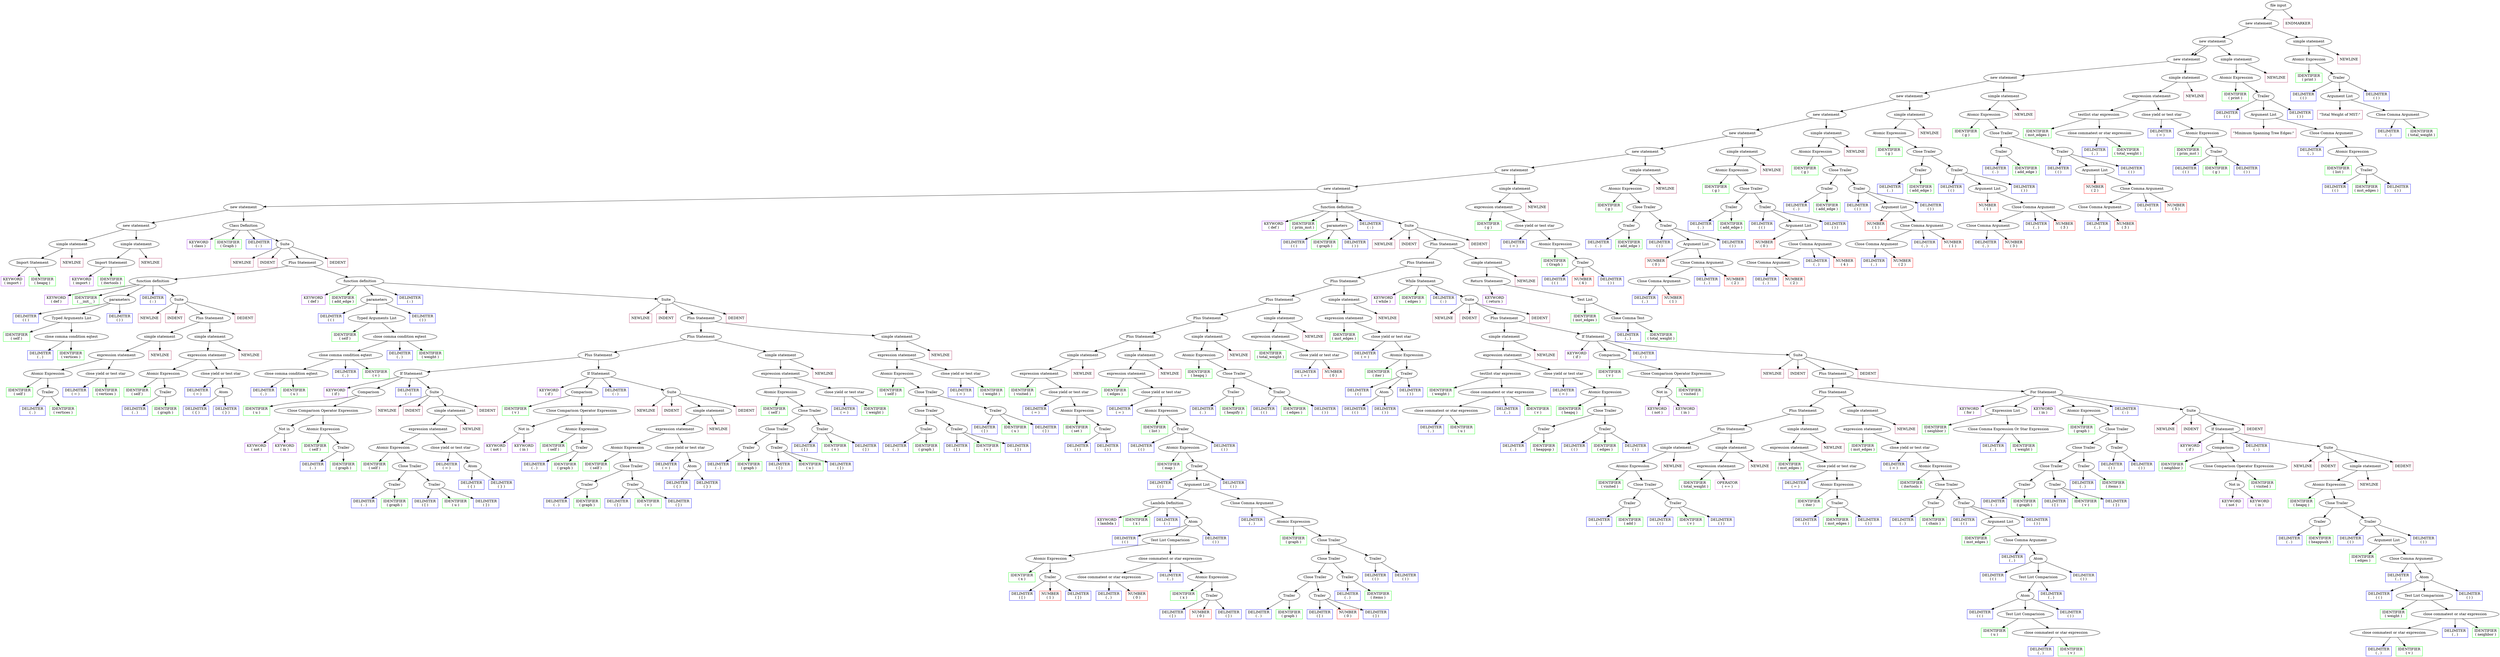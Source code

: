 digraph AST{
	1[label="file input"]
	2[label="new statement"]
	3[label="new statement"]
	4[label="new statement"]
	5[label="new statement"]
	6[label="new statement"]
	7[label="new statement"]
	8[label="new statement"]
	9[label="new statement"]
	10[label="new statement"]
	11[label="new statement"]
	12[label="new statement"]
	13[label="new statement"]
	14[label="simple statement"]
	15[label="Import Statement"]
	16[color="purple" shape="rectangle"]
	16[label="KEYWORD\n( import )"]
	17[color="green" shape="rectangle"]
	17[label="IDENTIFIER\n( heapq )"]
	18[color="maroon" shape="rectangle"]
	18[label="NEWLINE"]
	19[label="simple statement"]
	20[label="Import Statement"]
	21[color="purple" shape="rectangle"]
	21[label="KEYWORD\n( import )"]
	22[color="green" shape="rectangle"]
	22[label="IDENTIFIER\n( itertools )"]
	23[color="maroon" shape="rectangle"]
	23[label="NEWLINE"]
	24[label="Class Definition"]
	25[color="purple" shape="rectangle"]
	25[label="KEYWORD\n( class )"]
	26[color="green" shape="rectangle"]
	26[label="IDENTIFIER\n( Graph )"]
	27[color="blue" shape="rectangle"]
	27[label="DELIMITER\n( : )"]
	28[label="Suite"]
	29[color="maroon" shape="rectangle"]
	29[label="NEWLINE"]
	30[color="maroon" shape="rectangle"]
	30[label="INDENT"]
	31[label="Plus Statement"]
	32[label="function definition"]
	33[color="purple" shape="rectangle"]
	33[label="KEYWORD\n( def )"]
	34[color="green" shape="rectangle"]
	34[label="IDENTIFIER\n( __init__ )"]
	35[label="parameters"]
	36[color="blue" shape="rectangle"]
	36[label="DELIMITER\n( ( )"]
	37[label="Typed Arguments List"]
	38[color="green" shape="rectangle"]
	38[label="IDENTIFIER\n( self )"]
	39[label="close comma condition eqtest"]
	40[color="blue" shape="rectangle"]
	40[label="DELIMITER\n( , )"]
	41[color="green" shape="rectangle"]
	41[label="IDENTIFIER\n( vertices )"]
	42[color="blue" shape="rectangle"]
	42[label="DELIMITER\n( ) )"]
	43[color="blue" shape="rectangle"]
	43[label="DELIMITER\n( : )"]
	44[label="Suite"]
	45[color="maroon" shape="rectangle"]
	45[label="NEWLINE"]
	46[color="maroon" shape="rectangle"]
	46[label="INDENT"]
	47[label="Plus Statement"]
	48[label="simple statement"]
	49[label="expression statement"]
	50[label="Atomic Expression"]
	51[color="green" shape="rectangle"]
	51[label="IDENTIFIER\n( self )"]
	52[label="Trailer"]
	53[color="blue" shape="rectangle"]
	53[label="DELIMITER\n( . )"]
	54[color="green" shape="rectangle"]
	54[label="IDENTIFIER\n( vertices )"]
	55[label="close yield or test star"]
	56[color="blue" shape="rectangle"]
	56[label="DELIMITER\n( = )"]
	57[color="green" shape="rectangle"]
	57[label="IDENTIFIER\n( vertices )"]
	58[color="maroon" shape="rectangle"]
	58[label="NEWLINE"]
	59[label="simple statement"]
	60[label="expression statement"]
	61[label="Atomic Expression"]
	62[color="green" shape="rectangle"]
	62[label="IDENTIFIER\n( self )"]
	63[label="Trailer"]
	64[color="blue" shape="rectangle"]
	64[label="DELIMITER\n( . )"]
	65[color="green" shape="rectangle"]
	65[label="IDENTIFIER\n( graph )"]
	66[label="close yield or test star"]
	67[color="blue" shape="rectangle"]
	67[label="DELIMITER\n( = )"]
	68[label="Atom"]
	69[color="blue" shape="rectangle"]
	69[label="DELIMITER\n( { )"]
	70[color="blue" shape="rectangle"]
	70[label="DELIMITER\n( } )"]
	71[color="maroon" shape="rectangle"]
	71[label="NEWLINE"]
	72[color="maroon" shape="rectangle"]
	72[label="DEDENT"]
	73[label="function definition"]
	74[color="purple" shape="rectangle"]
	74[label="KEYWORD\n( def )"]
	75[color="green" shape="rectangle"]
	75[label="IDENTIFIER\n( add_edge )"]
	76[label="parameters"]
	77[color="blue" shape="rectangle"]
	77[label="DELIMITER\n( ( )"]
	78[label="Typed Arguments List"]
	79[color="green" shape="rectangle"]
	79[label="IDENTIFIER\n( self )"]
	80[label="close comma condition eqtest"]
	81[label="close comma condition eqtest"]
	82[label="close comma condition eqtest"]
	83[color="blue" shape="rectangle"]
	83[label="DELIMITER\n( , )"]
	84[color="green" shape="rectangle"]
	84[label="IDENTIFIER\n( u )"]
	85[color="blue" shape="rectangle"]
	85[label="DELIMITER\n( , )"]
	86[color="green" shape="rectangle"]
	86[label="IDENTIFIER\n( v )"]
	87[color="blue" shape="rectangle"]
	87[label="DELIMITER\n( , )"]
	88[color="green" shape="rectangle"]
	88[label="IDENTIFIER\n( weight )"]
	89[color="blue" shape="rectangle"]
	89[label="DELIMITER\n( ) )"]
	90[color="blue" shape="rectangle"]
	90[label="DELIMITER\n( : )"]
	91[label="Suite"]
	92[color="maroon" shape="rectangle"]
	92[label="NEWLINE"]
	93[color="maroon" shape="rectangle"]
	93[label="INDENT"]
	94[label="Plus Statement"]
	95[label="Plus Statement"]
	96[label="Plus Statement"]
	97[label="If Statement"]
	98[color="purple" shape="rectangle"]
	98[label="KEYWORD\n( if )"]
	99[label="Comparison"]
	100[color="green" shape="rectangle"]
	100[label="IDENTIFIER\n( u )"]
	101[label="Close Comparison Operator Expression"]
	102[label="Not in"]
	103[color="purple" shape="rectangle"]
	103[label="KEYWORD\n( not )"]
	104[color="purple" shape="rectangle"]
	104[label="KEYWORD\n( in )"]
	105[label="Atomic Expression"]
	106[color="green" shape="rectangle"]
	106[label="IDENTIFIER\n( self )"]
	107[label="Trailer"]
	108[color="blue" shape="rectangle"]
	108[label="DELIMITER\n( . )"]
	109[color="green" shape="rectangle"]
	109[label="IDENTIFIER\n( graph )"]
	110[color="blue" shape="rectangle"]
	110[label="DELIMITER\n( : )"]
	111[label="Suite"]
	112[color="maroon" shape="rectangle"]
	112[label="NEWLINE"]
	113[color="maroon" shape="rectangle"]
	113[label="INDENT"]
	114[label="simple statement"]
	115[label="expression statement"]
	116[label="Atomic Expression"]
	117[color="green" shape="rectangle"]
	117[label="IDENTIFIER\n( self )"]
	118[label="Close Trailer"]
	119[label="Trailer"]
	120[color="blue" shape="rectangle"]
	120[label="DELIMITER\n( . )"]
	121[color="green" shape="rectangle"]
	121[label="IDENTIFIER\n( graph )"]
	122[label="Trailer"]
	123[color="blue" shape="rectangle"]
	123[label="DELIMITER\n( [ )"]
	124[color="green" shape="rectangle"]
	124[label="IDENTIFIER\n( u )"]
	125[color="blue" shape="rectangle"]
	125[label="DELIMITER\n( ] )"]
	126[label="close yield or test star"]
	127[color="blue" shape="rectangle"]
	127[label="DELIMITER\n( = )"]
	128[label="Atom"]
	129[color="blue" shape="rectangle"]
	129[label="DELIMITER\n( { )"]
	130[color="blue" shape="rectangle"]
	130[label="DELIMITER\n( } )"]
	131[color="maroon" shape="rectangle"]
	131[label="NEWLINE"]
	132[color="maroon" shape="rectangle"]
	132[label="DEDENT"]
	133[label="If Statement"]
	134[color="purple" shape="rectangle"]
	134[label="KEYWORD\n( if )"]
	135[label="Comparison"]
	136[color="green" shape="rectangle"]
	136[label="IDENTIFIER\n( v )"]
	137[label="Close Comparison Operator Expression"]
	138[label="Not in"]
	139[color="purple" shape="rectangle"]
	139[label="KEYWORD\n( not )"]
	140[color="purple" shape="rectangle"]
	140[label="KEYWORD\n( in )"]
	141[label="Atomic Expression"]
	142[color="green" shape="rectangle"]
	142[label="IDENTIFIER\n( self )"]
	143[label="Trailer"]
	144[color="blue" shape="rectangle"]
	144[label="DELIMITER\n( . )"]
	145[color="green" shape="rectangle"]
	145[label="IDENTIFIER\n( graph )"]
	146[color="blue" shape="rectangle"]
	146[label="DELIMITER\n( : )"]
	147[label="Suite"]
	148[color="maroon" shape="rectangle"]
	148[label="NEWLINE"]
	149[color="maroon" shape="rectangle"]
	149[label="INDENT"]
	150[label="simple statement"]
	151[label="expression statement"]
	152[label="Atomic Expression"]
	153[color="green" shape="rectangle"]
	153[label="IDENTIFIER\n( self )"]
	154[label="Close Trailer"]
	155[label="Trailer"]
	156[color="blue" shape="rectangle"]
	156[label="DELIMITER\n( . )"]
	157[color="green" shape="rectangle"]
	157[label="IDENTIFIER\n( graph )"]
	158[label="Trailer"]
	159[color="blue" shape="rectangle"]
	159[label="DELIMITER\n( [ )"]
	160[color="green" shape="rectangle"]
	160[label="IDENTIFIER\n( v )"]
	161[color="blue" shape="rectangle"]
	161[label="DELIMITER\n( ] )"]
	162[label="close yield or test star"]
	163[color="blue" shape="rectangle"]
	163[label="DELIMITER\n( = )"]
	164[label="Atom"]
	165[color="blue" shape="rectangle"]
	165[label="DELIMITER\n( { )"]
	166[color="blue" shape="rectangle"]
	166[label="DELIMITER\n( } )"]
	167[color="maroon" shape="rectangle"]
	167[label="NEWLINE"]
	168[color="maroon" shape="rectangle"]
	168[label="DEDENT"]
	169[label="simple statement"]
	170[label="expression statement"]
	171[label="Atomic Expression"]
	172[color="green" shape="rectangle"]
	172[label="IDENTIFIER\n( self )"]
	173[label="Close Trailer"]
	174[label="Close Trailer"]
	175[label="Trailer"]
	176[color="blue" shape="rectangle"]
	176[label="DELIMITER\n( . )"]
	177[color="green" shape="rectangle"]
	177[label="IDENTIFIER\n( graph )"]
	178[label="Trailer"]
	179[color="blue" shape="rectangle"]
	179[label="DELIMITER\n( [ )"]
	180[color="green" shape="rectangle"]
	180[label="IDENTIFIER\n( u )"]
	181[color="blue" shape="rectangle"]
	181[label="DELIMITER\n( ] )"]
	182[label="Trailer"]
	183[color="blue" shape="rectangle"]
	183[label="DELIMITER\n( [ )"]
	184[color="green" shape="rectangle"]
	184[label="IDENTIFIER\n( v )"]
	185[color="blue" shape="rectangle"]
	185[label="DELIMITER\n( ] )"]
	186[label="close yield or test star"]
	187[color="blue" shape="rectangle"]
	187[label="DELIMITER\n( = )"]
	188[color="green" shape="rectangle"]
	188[label="IDENTIFIER\n( weight )"]
	189[color="maroon" shape="rectangle"]
	189[label="NEWLINE"]
	190[label="simple statement"]
	191[label="expression statement"]
	192[label="Atomic Expression"]
	193[color="green" shape="rectangle"]
	193[label="IDENTIFIER\n( self )"]
	194[label="Close Trailer"]
	195[label="Close Trailer"]
	196[label="Trailer"]
	197[color="blue" shape="rectangle"]
	197[label="DELIMITER\n( . )"]
	198[color="green" shape="rectangle"]
	198[label="IDENTIFIER\n( graph )"]
	199[label="Trailer"]
	200[color="blue" shape="rectangle"]
	200[label="DELIMITER\n( [ )"]
	201[color="green" shape="rectangle"]
	201[label="IDENTIFIER\n( v )"]
	202[color="blue" shape="rectangle"]
	202[label="DELIMITER\n( ] )"]
	203[label="Trailer"]
	204[color="blue" shape="rectangle"]
	204[label="DELIMITER\n( [ )"]
	205[color="green" shape="rectangle"]
	205[label="IDENTIFIER\n( u )"]
	206[color="blue" shape="rectangle"]
	206[label="DELIMITER\n( ] )"]
	207[label="close yield or test star"]
	208[color="blue" shape="rectangle"]
	208[label="DELIMITER\n( = )"]
	209[color="green" shape="rectangle"]
	209[label="IDENTIFIER\n( weight )"]
	210[color="maroon" shape="rectangle"]
	210[label="NEWLINE"]
	211[color="maroon" shape="rectangle"]
	211[label="DEDENT"]
	212[color="maroon" shape="rectangle"]
	212[label="DEDENT"]
	213[label="function definition"]
	214[color="purple" shape="rectangle"]
	214[label="KEYWORD\n( def )"]
	215[color="green" shape="rectangle"]
	215[label="IDENTIFIER\n( prim_mst )"]
	216[label="parameters"]
	217[color="blue" shape="rectangle"]
	217[label="DELIMITER\n( ( )"]
	218[color="green" shape="rectangle"]
	218[label="IDENTIFIER\n( graph )"]
	219[color="blue" shape="rectangle"]
	219[label="DELIMITER\n( ) )"]
	220[color="blue" shape="rectangle"]
	220[label="DELIMITER\n( : )"]
	221[label="Suite"]
	222[color="maroon" shape="rectangle"]
	222[label="NEWLINE"]
	223[color="maroon" shape="rectangle"]
	223[label="INDENT"]
	224[label="Plus Statement"]
	225[label="Plus Statement"]
	226[label="Plus Statement"]
	227[label="Plus Statement"]
	228[label="Plus Statement"]
	229[label="Plus Statement"]
	230[label="simple statement"]
	231[label="expression statement"]
	232[color="green" shape="rectangle"]
	232[label="IDENTIFIER\n( visited )"]
	233[label="close yield or test star"]
	234[color="blue" shape="rectangle"]
	234[label="DELIMITER\n( = )"]
	235[label="Atomic Expression"]
	236[color="green" shape="rectangle"]
	236[label="IDENTIFIER\n( set )"]
	237[label="Trailer"]
	238[color="blue" shape="rectangle"]
	238[label="DELIMITER\n( ( )"]
	239[color="blue" shape="rectangle"]
	239[label="DELIMITER\n( ) )"]
	240[color="maroon" shape="rectangle"]
	240[label="NEWLINE"]
	241[label="simple statement"]
	242[label="expression statement"]
	243[color="green" shape="rectangle"]
	243[label="IDENTIFIER\n( edges )"]
	244[label="close yield or test star"]
	245[color="blue" shape="rectangle"]
	245[label="DELIMITER\n( = )"]
	246[label="Atomic Expression"]
	247[color="green" shape="rectangle"]
	247[label="IDENTIFIER\n( list )"]
	248[label="Trailer"]
	249[color="blue" shape="rectangle"]
	249[label="DELIMITER\n( ( )"]
	250[label="Atomic Expression"]
	251[color="green" shape="rectangle"]
	251[label="IDENTIFIER\n( map )"]
	252[label="Trailer"]
	253[color="blue" shape="rectangle"]
	253[label="DELIMITER\n( ( )"]
	254[label="Argument List"]
	255[label="Lambda Definition"]
	256[color="purple" shape="rectangle"]
	256[label="KEYWORD\n( lambda )"]
	257[color="green" shape="rectangle"]
	257[label="IDENTIFIER\n( x )"]
	258[color="blue" shape="rectangle"]
	258[label="DELIMITER\n( : )"]
	259[label="Atom"]
	260[color="blue" shape="rectangle"]
	260[label="DELIMITER\n( ( )"]
	261[label="Test List Comparision"]
	262[label="Atomic Expression"]
	263[color="green" shape="rectangle"]
	263[label="IDENTIFIER\n( x )"]
	264[label="Trailer"]
	265[color="blue" shape="rectangle"]
	265[label="DELIMITER\n( [ )"]
	266[color="red" shape="rectangle"]
	266[label="NUMBER\n( 1 )"]
	267[color="blue" shape="rectangle"]
	267[label="DELIMITER\n( ] )"]
	268[label="close commatest or star expression"]
	269[label="close commatest or star expression"]
	270[color="blue" shape="rectangle"]
	270[label="DELIMITER\n( , )"]
	271[color="red" shape="rectangle"]
	271[label="NUMBER\n( 0 )"]
	272[color="blue" shape="rectangle"]
	272[label="DELIMITER\n( , )"]
	273[label="Atomic Expression"]
	274[color="green" shape="rectangle"]
	274[label="IDENTIFIER\n( x )"]
	275[label="Trailer"]
	276[color="blue" shape="rectangle"]
	276[label="DELIMITER\n( [ )"]
	277[color="red" shape="rectangle"]
	277[label="NUMBER\n( 0 )"]
	278[color="blue" shape="rectangle"]
	278[label="DELIMITER\n( ] )"]
	279[color="blue" shape="rectangle"]
	279[label="DELIMITER\n( ) )"]
	280[label="Close Comma Argument"]
	281[color="blue" shape="rectangle"]
	281[label="DELIMITER\n( , )"]
	282[label="Atomic Expression"]
	283[color="green" shape="rectangle"]
	283[label="IDENTIFIER\n( graph )"]
	284[label="Close Trailer"]
	285[label="Close Trailer"]
	286[label="Close Trailer"]
	287[label="Trailer"]
	288[color="blue" shape="rectangle"]
	288[label="DELIMITER\n( . )"]
	289[color="green" shape="rectangle"]
	289[label="IDENTIFIER\n( graph )"]
	290[label="Trailer"]
	291[color="blue" shape="rectangle"]
	291[label="DELIMITER\n( [ )"]
	292[color="red" shape="rectangle"]
	292[label="NUMBER\n( 0 )"]
	293[color="blue" shape="rectangle"]
	293[label="DELIMITER\n( ] )"]
	294[label="Trailer"]
	295[color="blue" shape="rectangle"]
	295[label="DELIMITER\n( . )"]
	296[color="green" shape="rectangle"]
	296[label="IDENTIFIER\n( items )"]
	297[label="Trailer"]
	298[color="blue" shape="rectangle"]
	298[label="DELIMITER\n( ( )"]
	299[color="blue" shape="rectangle"]
	299[label="DELIMITER\n( ) )"]
	300[color="blue" shape="rectangle"]
	300[label="DELIMITER\n( ) )"]
	301[color="blue" shape="rectangle"]
	301[label="DELIMITER\n( ) )"]
	302[color="maroon" shape="rectangle"]
	302[label="NEWLINE"]
	303[label="simple statement"]
	304[label="Atomic Expression"]
	305[color="green" shape="rectangle"]
	305[label="IDENTIFIER\n( heapq )"]
	306[label="Close Trailer"]
	307[label="Trailer"]
	308[color="blue" shape="rectangle"]
	308[label="DELIMITER\n( . )"]
	309[color="green" shape="rectangle"]
	309[label="IDENTIFIER\n( heapify )"]
	310[label="Trailer"]
	311[color="blue" shape="rectangle"]
	311[label="DELIMITER\n( ( )"]
	312[color="green" shape="rectangle"]
	312[label="IDENTIFIER\n( edges )"]
	313[color="blue" shape="rectangle"]
	313[label="DELIMITER\n( ) )"]
	314[color="maroon" shape="rectangle"]
	314[label="NEWLINE"]
	315[label="simple statement"]
	316[label="expression statement"]
	317[color="green" shape="rectangle"]
	317[label="IDENTIFIER\n( total_weight )"]
	318[label="close yield or test star"]
	319[color="blue" shape="rectangle"]
	319[label="DELIMITER\n( = )"]
	320[color="red" shape="rectangle"]
	320[label="NUMBER\n( 0 )"]
	321[color="maroon" shape="rectangle"]
	321[label="NEWLINE"]
	322[label="simple statement"]
	323[label="expression statement"]
	324[color="green" shape="rectangle"]
	324[label="IDENTIFIER\n( mst_edges )"]
	325[label="close yield or test star"]
	326[color="blue" shape="rectangle"]
	326[label="DELIMITER\n( = )"]
	327[label="Atomic Expression"]
	328[color="green" shape="rectangle"]
	328[label="IDENTIFIER\n( iter )"]
	329[label="Trailer"]
	330[color="blue" shape="rectangle"]
	330[label="DELIMITER\n( ( )"]
	331[label="Atom"]
	332[color="blue" shape="rectangle"]
	332[label="DELIMITER\n( ( )"]
	333[color="blue" shape="rectangle"]
	333[label="DELIMITER\n( ) )"]
	334[color="blue" shape="rectangle"]
	334[label="DELIMITER\n( ) )"]
	335[color="maroon" shape="rectangle"]
	335[label="NEWLINE"]
	336[label="While Statement"]
	337[color="purple" shape="rectangle"]
	337[label="KEYWORD\n( while )"]
	338[color="green" shape="rectangle"]
	338[label="IDENTIFIER\n( edges )"]
	339[color="blue" shape="rectangle"]
	339[label="DELIMITER\n( : )"]
	340[label="Suite"]
	341[color="maroon" shape="rectangle"]
	341[label="NEWLINE"]
	342[color="maroon" shape="rectangle"]
	342[label="INDENT"]
	343[label="Plus Statement"]
	344[label="simple statement"]
	345[label="expression statement"]
	346[label="testlist star expression"]
	347[color="green" shape="rectangle"]
	347[label="IDENTIFIER\n( weight )"]
	348[label="close commatest or star expression"]
	349[label="close commatest or star expression"]
	350[color="blue" shape="rectangle"]
	350[label="DELIMITER\n( , )"]
	351[color="green" shape="rectangle"]
	351[label="IDENTIFIER\n( u )"]
	352[color="blue" shape="rectangle"]
	352[label="DELIMITER\n( , )"]
	353[color="green" shape="rectangle"]
	353[label="IDENTIFIER\n( v )"]
	354[label="close yield or test star"]
	355[color="blue" shape="rectangle"]
	355[label="DELIMITER\n( = )"]
	356[label="Atomic Expression"]
	357[color="green" shape="rectangle"]
	357[label="IDENTIFIER\n( heapq )"]
	358[label="Close Trailer"]
	359[label="Trailer"]
	360[color="blue" shape="rectangle"]
	360[label="DELIMITER\n( . )"]
	361[color="green" shape="rectangle"]
	361[label="IDENTIFIER\n( heappop )"]
	362[label="Trailer"]
	363[color="blue" shape="rectangle"]
	363[label="DELIMITER\n( ( )"]
	364[color="green" shape="rectangle"]
	364[label="IDENTIFIER\n( edges )"]
	365[color="blue" shape="rectangle"]
	365[label="DELIMITER\n( ) )"]
	366[color="maroon" shape="rectangle"]
	366[label="NEWLINE"]
	367[label="If Statement"]
	368[color="purple" shape="rectangle"]
	368[label="KEYWORD\n( if )"]
	369[label="Comparison"]
	370[color="green" shape="rectangle"]
	370[label="IDENTIFIER\n( v )"]
	371[label="Close Comparison Operator Expression"]
	372[label="Not in"]
	373[color="purple" shape="rectangle"]
	373[label="KEYWORD\n( not )"]
	374[color="purple" shape="rectangle"]
	374[label="KEYWORD\n( in )"]
	375[color="green" shape="rectangle"]
	375[label="IDENTIFIER\n( visited )"]
	376[color="blue" shape="rectangle"]
	376[label="DELIMITER\n( : )"]
	377[label="Suite"]
	378[color="maroon" shape="rectangle"]
	378[label="NEWLINE"]
	379[color="maroon" shape="rectangle"]
	379[label="INDENT"]
	380[label="Plus Statement"]
	381[label="Plus Statement"]
	382[label="Plus Statement"]
	383[label="Plus Statement"]
	384[label="simple statement"]
	385[label="Atomic Expression"]
	386[color="green" shape="rectangle"]
	386[label="IDENTIFIER\n( visited )"]
	387[label="Close Trailer"]
	388[label="Trailer"]
	389[color="blue" shape="rectangle"]
	389[label="DELIMITER\n( . )"]
	390[color="green" shape="rectangle"]
	390[label="IDENTIFIER\n( add )"]
	391[label="Trailer"]
	392[color="blue" shape="rectangle"]
	392[label="DELIMITER\n( ( )"]
	393[color="green" shape="rectangle"]
	393[label="IDENTIFIER\n( v )"]
	394[color="blue" shape="rectangle"]
	394[label="DELIMITER\n( ) )"]
	395[color="maroon" shape="rectangle"]
	395[label="NEWLINE"]
	396[label="simple statement"]
	397[label="expression statement"]
	398[color="green" shape="rectangle"]
	398[label="IDENTIFIER\n( total_weight )"]
	399[color="violet" shape="rectangle"]
	399[label="OPERATOR\n( += )"]
	400[color="maroon" shape="rectangle"]
	400[label="NEWLINE"]
	401[label="simple statement"]
	402[label="expression statement"]
	403[color="green" shape="rectangle"]
	403[label="IDENTIFIER\n( mst_edges )"]
	404[label="close yield or test star"]
	405[color="blue" shape="rectangle"]
	405[label="DELIMITER\n( = )"]
	406[label="Atomic Expression"]
	407[color="green" shape="rectangle"]
	407[label="IDENTIFIER\n( iter )"]
	408[label="Trailer"]
	409[color="blue" shape="rectangle"]
	409[label="DELIMITER\n( ( )"]
	410[color="green" shape="rectangle"]
	410[label="IDENTIFIER\n( mst_edges )"]
	411[color="blue" shape="rectangle"]
	411[label="DELIMITER\n( ) )"]
	412[color="maroon" shape="rectangle"]
	412[label="NEWLINE"]
	413[label="simple statement"]
	414[label="expression statement"]
	415[color="green" shape="rectangle"]
	415[label="IDENTIFIER\n( mst_edges )"]
	416[label="close yield or test star"]
	417[color="blue" shape="rectangle"]
	417[label="DELIMITER\n( = )"]
	418[label="Atomic Expression"]
	419[color="green" shape="rectangle"]
	419[label="IDENTIFIER\n( itertools )"]
	420[label="Close Trailer"]
	421[label="Trailer"]
	422[color="blue" shape="rectangle"]
	422[label="DELIMITER\n( . )"]
	423[color="green" shape="rectangle"]
	423[label="IDENTIFIER\n( chain )"]
	424[label="Trailer"]
	425[color="blue" shape="rectangle"]
	425[label="DELIMITER\n( ( )"]
	426[label="Argument List"]
	427[color="green" shape="rectangle"]
	427[label="IDENTIFIER\n( mst_edges )"]
	428[label="Close Comma Argument"]
	429[color="blue" shape="rectangle"]
	429[label="DELIMITER\n( , )"]
	430[label="Atom"]
	431[color="blue" shape="rectangle"]
	431[label="DELIMITER\n( ( )"]
	432[label="Test List Comparision"]
	433[label="Atom"]
	434[color="blue" shape="rectangle"]
	434[label="DELIMITER\n( ( )"]
	435[label="Test List Comparision"]
	436[color="green" shape="rectangle"]
	436[label="IDENTIFIER\n( u )"]
	437[label="close commatest or star expression"]
	438[color="blue" shape="rectangle"]
	438[label="DELIMITER\n( , )"]
	439[color="green" shape="rectangle"]
	439[label="IDENTIFIER\n( v )"]
	440[color="blue" shape="rectangle"]
	440[label="DELIMITER\n( ) )"]
	441[color="blue" shape="rectangle"]
	441[label="DELIMITER\n( , )"]
	442[color="blue" shape="rectangle"]
	442[label="DELIMITER\n( ) )"]
	443[color="blue" shape="rectangle"]
	443[label="DELIMITER\n( ) )"]
	444[color="maroon" shape="rectangle"]
	444[label="NEWLINE"]
	445[label="For Statement"]
	446[color="purple" shape="rectangle"]
	446[label="KEYWORD\n( for )"]
	447[label="Expression List"]
	448[color="green" shape="rectangle"]
	448[label="IDENTIFIER\n( neighbor )"]
	449[label="Close Comma Expression Or Star Expression"]
	450[color="blue" shape="rectangle"]
	450[label="DELIMITER\n( , )"]
	451[color="green" shape="rectangle"]
	451[label="IDENTIFIER\n( weight )"]
	452[color="purple" shape="rectangle"]
	452[label="KEYWORD\n( in )"]
	453[label="Atomic Expression"]
	454[color="green" shape="rectangle"]
	454[label="IDENTIFIER\n( graph )"]
	455[label="Close Trailer"]
	456[label="Close Trailer"]
	457[label="Close Trailer"]
	458[label="Trailer"]
	459[color="blue" shape="rectangle"]
	459[label="DELIMITER\n( . )"]
	460[color="green" shape="rectangle"]
	460[label="IDENTIFIER\n( graph )"]
	461[label="Trailer"]
	462[color="blue" shape="rectangle"]
	462[label="DELIMITER\n( [ )"]
	463[color="green" shape="rectangle"]
	463[label="IDENTIFIER\n( v )"]
	464[color="blue" shape="rectangle"]
	464[label="DELIMITER\n( ] )"]
	465[label="Trailer"]
	466[color="blue" shape="rectangle"]
	466[label="DELIMITER\n( . )"]
	467[color="green" shape="rectangle"]
	467[label="IDENTIFIER\n( items )"]
	468[label="Trailer"]
	469[color="blue" shape="rectangle"]
	469[label="DELIMITER\n( ( )"]
	470[color="blue" shape="rectangle"]
	470[label="DELIMITER\n( ) )"]
	471[color="blue" shape="rectangle"]
	471[label="DELIMITER\n( : )"]
	472[label="Suite"]
	473[color="maroon" shape="rectangle"]
	473[label="NEWLINE"]
	474[color="maroon" shape="rectangle"]
	474[label="INDENT"]
	475[label="If Statement"]
	476[color="purple" shape="rectangle"]
	476[label="KEYWORD\n( if )"]
	477[label="Comparison"]
	478[color="green" shape="rectangle"]
	478[label="IDENTIFIER\n( neighbor )"]
	479[label="Close Comparison Operator Expression"]
	480[label="Not in"]
	481[color="purple" shape="rectangle"]
	481[label="KEYWORD\n( not )"]
	482[color="purple" shape="rectangle"]
	482[label="KEYWORD\n( in )"]
	483[color="green" shape="rectangle"]
	483[label="IDENTIFIER\n( visited )"]
	484[color="blue" shape="rectangle"]
	484[label="DELIMITER\n( : )"]
	485[label="Suite"]
	486[color="maroon" shape="rectangle"]
	486[label="NEWLINE"]
	487[color="maroon" shape="rectangle"]
	487[label="INDENT"]
	488[label="simple statement"]
	489[label="Atomic Expression"]
	490[color="green" shape="rectangle"]
	490[label="IDENTIFIER\n( heapq )"]
	491[label="Close Trailer"]
	492[label="Trailer"]
	493[color="blue" shape="rectangle"]
	493[label="DELIMITER\n( . )"]
	494[color="green" shape="rectangle"]
	494[label="IDENTIFIER\n( heappush )"]
	495[label="Trailer"]
	496[color="blue" shape="rectangle"]
	496[label="DELIMITER\n( ( )"]
	497[label="Argument List"]
	498[color="green" shape="rectangle"]
	498[label="IDENTIFIER\n( edges )"]
	499[label="Close Comma Argument"]
	500[color="blue" shape="rectangle"]
	500[label="DELIMITER\n( , )"]
	501[label="Atom"]
	502[color="blue" shape="rectangle"]
	502[label="DELIMITER\n( ( )"]
	503[label="Test List Comparision"]
	504[color="green" shape="rectangle"]
	504[label="IDENTIFIER\n( weight )"]
	505[label="close commatest or star expression"]
	506[label="close commatest or star expression"]
	507[color="blue" shape="rectangle"]
	507[label="DELIMITER\n( , )"]
	508[color="green" shape="rectangle"]
	508[label="IDENTIFIER\n( v )"]
	509[color="blue" shape="rectangle"]
	509[label="DELIMITER\n( , )"]
	510[color="green" shape="rectangle"]
	510[label="IDENTIFIER\n( neighbor )"]
	511[color="blue" shape="rectangle"]
	511[label="DELIMITER\n( ) )"]
	512[color="blue" shape="rectangle"]
	512[label="DELIMITER\n( ) )"]
	513[color="maroon" shape="rectangle"]
	513[label="NEWLINE"]
	514[color="maroon" shape="rectangle"]
	514[label="DEDENT"]
	515[color="maroon" shape="rectangle"]
	515[label="DEDENT"]
	516[color="maroon" shape="rectangle"]
	516[label="DEDENT"]
	517[color="maroon" shape="rectangle"]
	517[label="DEDENT"]
	518[label="simple statement"]
	519[label="Return Statement"]
	520[color="purple" shape="rectangle"]
	520[label="KEYWORD\n( return )"]
	521[label="Test List"]
	522[color="green" shape="rectangle"]
	522[label="IDENTIFIER\n( mst_edges )"]
	523[label="Close Comma Test"]
	524[color="blue" shape="rectangle"]
	524[label="DELIMITER\n( , )"]
	525[color="green" shape="rectangle"]
	525[label="IDENTIFIER\n( total_weight )"]
	526[color="maroon" shape="rectangle"]
	526[label="NEWLINE"]
	527[color="maroon" shape="rectangle"]
	527[label="DEDENT"]
	528[label="simple statement"]
	529[label="expression statement"]
	530[color="green" shape="rectangle"]
	530[label="IDENTIFIER\n( g )"]
	531[label="close yield or test star"]
	532[color="blue" shape="rectangle"]
	532[label="DELIMITER\n( = )"]
	533[label="Atomic Expression"]
	534[color="green" shape="rectangle"]
	534[label="IDENTIFIER\n( Graph )"]
	535[label="Trailer"]
	536[color="blue" shape="rectangle"]
	536[label="DELIMITER\n( ( )"]
	537[color="red" shape="rectangle"]
	537[label="NUMBER\n( 4 )"]
	538[color="blue" shape="rectangle"]
	538[label="DELIMITER\n( ) )"]
	539[color="maroon" shape="rectangle"]
	539[label="NEWLINE"]
	540[label="simple statement"]
	541[label="Atomic Expression"]
	542[color="green" shape="rectangle"]
	542[label="IDENTIFIER\n( g )"]
	543[label="Close Trailer"]
	544[label="Trailer"]
	545[color="blue" shape="rectangle"]
	545[label="DELIMITER\n( . )"]
	546[color="green" shape="rectangle"]
	546[label="IDENTIFIER\n( add_edge )"]
	547[label="Trailer"]
	548[color="blue" shape="rectangle"]
	548[label="DELIMITER\n( ( )"]
	549[label="Argument List"]
	550[color="red" shape="rectangle"]
	550[label="NUMBER\n( 0 )"]
	551[label="Close Comma Argument"]
	552[label="Close Comma Argument"]
	553[color="blue" shape="rectangle"]
	553[label="DELIMITER\n( , )"]
	554[color="red" shape="rectangle"]
	554[label="NUMBER\n( 1 )"]
	555[color="blue" shape="rectangle"]
	555[label="DELIMITER\n( , )"]
	556[color="red" shape="rectangle"]
	556[label="NUMBER\n( 2 )"]
	557[color="blue" shape="rectangle"]
	557[label="DELIMITER\n( ) )"]
	558[color="maroon" shape="rectangle"]
	558[label="NEWLINE"]
	559[label="simple statement"]
	560[label="Atomic Expression"]
	561[color="green" shape="rectangle"]
	561[label="IDENTIFIER\n( g )"]
	562[label="Close Trailer"]
	563[label="Trailer"]
	564[color="blue" shape="rectangle"]
	564[label="DELIMITER\n( . )"]
	565[color="green" shape="rectangle"]
	565[label="IDENTIFIER\n( add_edge )"]
	566[label="Trailer"]
	567[color="blue" shape="rectangle"]
	567[label="DELIMITER\n( ( )"]
	568[label="Argument List"]
	569[color="red" shape="rectangle"]
	569[label="NUMBER\n( 0 )"]
	570[label="Close Comma Argument"]
	571[label="Close Comma Argument"]
	572[color="blue" shape="rectangle"]
	572[label="DELIMITER\n( , )"]
	573[color="red" shape="rectangle"]
	573[label="NUMBER\n( 2 )"]
	574[color="blue" shape="rectangle"]
	574[label="DELIMITER\n( , )"]
	575[color="red" shape="rectangle"]
	575[label="NUMBER\n( 4 )"]
	576[color="blue" shape="rectangle"]
	576[label="DELIMITER\n( ) )"]
	577[color="maroon" shape="rectangle"]
	577[label="NEWLINE"]
	578[label="simple statement"]
	579[label="Atomic Expression"]
	580[color="green" shape="rectangle"]
	580[label="IDENTIFIER\n( g )"]
	581[label="Close Trailer"]
	582[label="Trailer"]
	583[color="blue" shape="rectangle"]
	583[label="DELIMITER\n( . )"]
	584[color="green" shape="rectangle"]
	584[label="IDENTIFIER\n( add_edge )"]
	585[label="Trailer"]
	586[color="blue" shape="rectangle"]
	586[label="DELIMITER\n( ( )"]
	587[label="Argument List"]
	588[color="red" shape="rectangle"]
	588[label="NUMBER\n( 1 )"]
	589[label="Close Comma Argument"]
	590[label="Close Comma Argument"]
	591[color="blue" shape="rectangle"]
	591[label="DELIMITER\n( , )"]
	592[color="red" shape="rectangle"]
	592[label="NUMBER\n( 2 )"]
	593[color="blue" shape="rectangle"]
	593[label="DELIMITER\n( , )"]
	594[color="red" shape="rectangle"]
	594[label="NUMBER\n( 1 )"]
	595[color="blue" shape="rectangle"]
	595[label="DELIMITER\n( ) )"]
	596[color="maroon" shape="rectangle"]
	596[label="NEWLINE"]
	597[label="simple statement"]
	598[label="Atomic Expression"]
	599[color="green" shape="rectangle"]
	599[label="IDENTIFIER\n( g )"]
	600[label="Close Trailer"]
	601[label="Trailer"]
	602[color="blue" shape="rectangle"]
	602[label="DELIMITER\n( . )"]
	603[color="green" shape="rectangle"]
	603[label="IDENTIFIER\n( add_edge )"]
	604[label="Trailer"]
	605[color="blue" shape="rectangle"]
	605[label="DELIMITER\n( ( )"]
	606[label="Argument List"]
	607[color="red" shape="rectangle"]
	607[label="NUMBER\n( 1 )"]
	608[label="Close Comma Argument"]
	609[label="Close Comma Argument"]
	610[color="blue" shape="rectangle"]
	610[label="DELIMITER\n( , )"]
	611[color="red" shape="rectangle"]
	611[label="NUMBER\n( 3 )"]
	612[color="blue" shape="rectangle"]
	612[label="DELIMITER\n( , )"]
	613[color="red" shape="rectangle"]
	613[label="NUMBER\n( 3 )"]
	614[color="blue" shape="rectangle"]
	614[label="DELIMITER\n( ) )"]
	615[color="maroon" shape="rectangle"]
	615[label="NEWLINE"]
	616[label="simple statement"]
	617[label="Atomic Expression"]
	618[color="green" shape="rectangle"]
	618[label="IDENTIFIER\n( g )"]
	619[label="Close Trailer"]
	620[label="Trailer"]
	621[color="blue" shape="rectangle"]
	621[label="DELIMITER\n( . )"]
	622[color="green" shape="rectangle"]
	622[label="IDENTIFIER\n( add_edge )"]
	623[label="Trailer"]
	624[color="blue" shape="rectangle"]
	624[label="DELIMITER\n( ( )"]
	625[label="Argument List"]
	626[color="red" shape="rectangle"]
	626[label="NUMBER\n( 2 )"]
	627[label="Close Comma Argument"]
	628[label="Close Comma Argument"]
	629[color="blue" shape="rectangle"]
	629[label="DELIMITER\n( , )"]
	630[color="red" shape="rectangle"]
	630[label="NUMBER\n( 3 )"]
	631[color="blue" shape="rectangle"]
	631[label="DELIMITER\n( , )"]
	632[color="red" shape="rectangle"]
	632[label="NUMBER\n( 5 )"]
	633[color="blue" shape="rectangle"]
	633[label="DELIMITER\n( ) )"]
	634[color="maroon" shape="rectangle"]
	634[label="NEWLINE"]
	635[label="simple statement"]
	636[label="expression statement"]
	637[label="testlist star expression"]
	638[color="green" shape="rectangle"]
	638[label="IDENTIFIER\n( mst_edges )"]
	639[label="close commatest or star expression"]
	640[color="blue" shape="rectangle"]
	640[label="DELIMITER\n( , )"]
	641[color="green" shape="rectangle"]
	641[label="IDENTIFIER\n( total_weight )"]
	642[label="close yield or test star"]
	643[color="blue" shape="rectangle"]
	643[label="DELIMITER\n( = )"]
	644[label="Atomic Expression"]
	645[color="green" shape="rectangle"]
	645[label="IDENTIFIER\n( prim_mst )"]
	646[label="Trailer"]
	647[color="blue" shape="rectangle"]
	647[label="DELIMITER\n( ( )"]
	648[color="green" shape="rectangle"]
	648[label="IDENTIFIER\n( g )"]
	649[color="blue" shape="rectangle"]
	649[label="DELIMITER\n( ) )"]
	650[color="maroon" shape="rectangle"]
	650[label="NEWLINE"]
	651[label="simple statement"]
	652[label="Atomic Expression"]
	653[color="green" shape="rectangle"]
	653[label="IDENTIFIER\n( print )"]
	654[label="Trailer"]
	655[color="blue" shape="rectangle"]
	655[label="DELIMITER\n( ( )"]
	656[label="Argument List"]
	657[color="maroon" shape="rectangle"]
	657[label="\"Minimum Spanning Tree Edges:\""]
	658[label="Close Comma Argument"]
	659[color="blue" shape="rectangle"]
	659[label="DELIMITER\n( , )"]
	660[label="Atomic Expression"]
	661[color="green" shape="rectangle"]
	661[label="IDENTIFIER\n( list )"]
	662[label="Trailer"]
	663[color="blue" shape="rectangle"]
	663[label="DELIMITER\n( ( )"]
	664[color="green" shape="rectangle"]
	664[label="IDENTIFIER\n( mst_edges )"]
	665[color="blue" shape="rectangle"]
	665[label="DELIMITER\n( ) )"]
	666[color="blue" shape="rectangle"]
	666[label="DELIMITER\n( ) )"]
	667[color="maroon" shape="rectangle"]
	667[label="NEWLINE"]
	668[label="simple statement"]
	669[label="Atomic Expression"]
	670[color="green" shape="rectangle"]
	670[label="IDENTIFIER\n( print )"]
	671[label="Trailer"]
	672[color="blue" shape="rectangle"]
	672[label="DELIMITER\n( ( )"]
	673[label="Argument List"]
	674[color="maroon" shape="rectangle"]
	674[label="\"Total Weight of MST:\""]
	675[label="Close Comma Argument"]
	676[color="blue" shape="rectangle"]
	676[label="DELIMITER\n( , )"]
	677[color="green" shape="rectangle"]
	677[label="IDENTIFIER\n( total_weight )"]
	678[color="blue" shape="rectangle"]
	678[label="DELIMITER\n( ) )"]
	679[color="maroon" shape="rectangle"]
	679[label="NEWLINE"]
	680[color="maroon" shape="rectangle"]
	680[label="ENDMARKER"]
	1 -> 2
	2 -> 3
	3 -> 4
	3 -> 4
	4 -> 5
	5 -> 6
	6 -> 7
	7 -> 8
	8 -> 9
	9 -> 10
	10 -> 11
	11 -> 12
	12 -> 13
	13 -> 14
	14 -> 15
	15 -> 16
	15 -> 17
	14 -> 18
	13 -> 19
	19 -> 20
	20 -> 21
	20 -> 22
	19 -> 23
	12 -> 24
	24 -> 25
	24 -> 26
	24 -> 27
	24 -> 28
	28 -> 29
	28 -> 30
	28 -> 31
	31 -> 32
	32 -> 33
	32 -> 34
	32 -> 35
	35 -> 36
	35 -> 37
	37 -> 38
	37 -> 39
	39 -> 40
	39 -> 41
	35 -> 42
	32 -> 43
	32 -> 44
	44 -> 45
	44 -> 46
	44 -> 47
	47 -> 48
	48 -> 49
	49 -> 50
	50 -> 51
	50 -> 52
	52 -> 53
	52 -> 54
	49 -> 55
	55 -> 56
	55 -> 57
	48 -> 58
	47 -> 59
	59 -> 60
	60 -> 61
	61 -> 62
	61 -> 63
	63 -> 64
	63 -> 65
	60 -> 66
	66 -> 67
	66 -> 68
	68 -> 69
	68 -> 70
	59 -> 71
	44 -> 72
	31 -> 73
	73 -> 74
	73 -> 75
	73 -> 76
	76 -> 77
	76 -> 78
	78 -> 79
	78 -> 80
	80 -> 81
	81 -> 82
	82 -> 83
	82 -> 84
	81 -> 85
	81 -> 86
	80 -> 87
	80 -> 88
	76 -> 89
	73 -> 90
	73 -> 91
	91 -> 92
	91 -> 93
	91 -> 94
	94 -> 95
	95 -> 96
	96 -> 97
	97 -> 98
	97 -> 99
	99 -> 100
	99 -> 101
	101 -> 102
	102 -> 103
	102 -> 104
	101 -> 105
	105 -> 106
	105 -> 107
	107 -> 108
	107 -> 109
	97 -> 110
	97 -> 111
	111 -> 112
	111 -> 113
	111 -> 114
	114 -> 115
	115 -> 116
	116 -> 117
	116 -> 118
	118 -> 119
	119 -> 120
	119 -> 121
	118 -> 122
	122 -> 123
	122 -> 124
	122 -> 125
	115 -> 126
	126 -> 127
	126 -> 128
	128 -> 129
	128 -> 130
	114 -> 131
	111 -> 132
	96 -> 133
	133 -> 134
	133 -> 135
	135 -> 136
	135 -> 137
	137 -> 138
	138 -> 139
	138 -> 140
	137 -> 141
	141 -> 142
	141 -> 143
	143 -> 144
	143 -> 145
	133 -> 146
	133 -> 147
	147 -> 148
	147 -> 149
	147 -> 150
	150 -> 151
	151 -> 152
	152 -> 153
	152 -> 154
	154 -> 155
	155 -> 156
	155 -> 157
	154 -> 158
	158 -> 159
	158 -> 160
	158 -> 161
	151 -> 162
	162 -> 163
	162 -> 164
	164 -> 165
	164 -> 166
	150 -> 167
	147 -> 168
	95 -> 169
	169 -> 170
	170 -> 171
	171 -> 172
	171 -> 173
	173 -> 174
	174 -> 175
	175 -> 176
	175 -> 177
	174 -> 178
	178 -> 179
	178 -> 180
	178 -> 181
	173 -> 182
	182 -> 183
	182 -> 184
	182 -> 185
	170 -> 186
	186 -> 187
	186 -> 188
	169 -> 189
	94 -> 190
	190 -> 191
	191 -> 192
	192 -> 193
	192 -> 194
	194 -> 195
	195 -> 196
	196 -> 197
	196 -> 198
	195 -> 199
	199 -> 200
	199 -> 201
	199 -> 202
	194 -> 203
	203 -> 204
	203 -> 205
	203 -> 206
	191 -> 207
	207 -> 208
	207 -> 209
	190 -> 210
	91 -> 211
	28 -> 212
	11 -> 213
	213 -> 214
	213 -> 215
	213 -> 216
	216 -> 217
	216 -> 218
	216 -> 219
	213 -> 220
	213 -> 221
	221 -> 222
	221 -> 223
	221 -> 224
	224 -> 225
	225 -> 226
	226 -> 227
	227 -> 228
	228 -> 229
	229 -> 230
	230 -> 231
	231 -> 232
	231 -> 233
	233 -> 234
	233 -> 235
	235 -> 236
	235 -> 237
	237 -> 238
	237 -> 239
	230 -> 240
	229 -> 241
	241 -> 242
	242 -> 243
	242 -> 244
	244 -> 245
	244 -> 246
	246 -> 247
	246 -> 248
	248 -> 249
	248 -> 250
	250 -> 251
	250 -> 252
	252 -> 253
	252 -> 254
	254 -> 255
	255 -> 256
	255 -> 257
	255 -> 258
	255 -> 259
	259 -> 260
	259 -> 261
	261 -> 262
	262 -> 263
	262 -> 264
	264 -> 265
	264 -> 266
	264 -> 267
	261 -> 268
	268 -> 269
	269 -> 270
	269 -> 271
	268 -> 272
	268 -> 273
	273 -> 274
	273 -> 275
	275 -> 276
	275 -> 277
	275 -> 278
	259 -> 279
	254 -> 280
	280 -> 281
	280 -> 282
	282 -> 283
	282 -> 284
	284 -> 285
	285 -> 286
	286 -> 287
	287 -> 288
	287 -> 289
	286 -> 290
	290 -> 291
	290 -> 292
	290 -> 293
	285 -> 294
	294 -> 295
	294 -> 296
	284 -> 297
	297 -> 298
	297 -> 299
	252 -> 300
	248 -> 301
	241 -> 302
	228 -> 303
	303 -> 304
	304 -> 305
	304 -> 306
	306 -> 307
	307 -> 308
	307 -> 309
	306 -> 310
	310 -> 311
	310 -> 312
	310 -> 313
	303 -> 314
	227 -> 315
	315 -> 316
	316 -> 317
	316 -> 318
	318 -> 319
	318 -> 320
	315 -> 321
	226 -> 322
	322 -> 323
	323 -> 324
	323 -> 325
	325 -> 326
	325 -> 327
	327 -> 328
	327 -> 329
	329 -> 330
	329 -> 331
	331 -> 332
	331 -> 333
	329 -> 334
	322 -> 335
	225 -> 336
	336 -> 337
	336 -> 338
	336 -> 339
	336 -> 340
	340 -> 341
	340 -> 342
	340 -> 343
	343 -> 344
	344 -> 345
	345 -> 346
	346 -> 347
	346 -> 348
	348 -> 349
	349 -> 350
	349 -> 351
	348 -> 352
	348 -> 353
	345 -> 354
	354 -> 355
	354 -> 356
	356 -> 357
	356 -> 358
	358 -> 359
	359 -> 360
	359 -> 361
	358 -> 362
	362 -> 363
	362 -> 364
	362 -> 365
	344 -> 366
	343 -> 367
	367 -> 368
	367 -> 369
	369 -> 370
	369 -> 371
	371 -> 372
	372 -> 373
	372 -> 374
	371 -> 375
	367 -> 376
	367 -> 377
	377 -> 378
	377 -> 379
	377 -> 380
	380 -> 381
	381 -> 382
	382 -> 383
	383 -> 384
	384 -> 385
	385 -> 386
	385 -> 387
	387 -> 388
	388 -> 389
	388 -> 390
	387 -> 391
	391 -> 392
	391 -> 393
	391 -> 394
	384 -> 395
	383 -> 396
	396 -> 397
	397 -> 398
	397 -> 399
	396 -> 400
	382 -> 401
	401 -> 402
	402 -> 403
	402 -> 404
	404 -> 405
	404 -> 406
	406 -> 407
	406 -> 408
	408 -> 409
	408 -> 410
	408 -> 411
	401 -> 412
	381 -> 413
	413 -> 414
	414 -> 415
	414 -> 416
	416 -> 417
	416 -> 418
	418 -> 419
	418 -> 420
	420 -> 421
	421 -> 422
	421 -> 423
	420 -> 424
	424 -> 425
	424 -> 426
	426 -> 427
	426 -> 428
	428 -> 429
	428 -> 430
	430 -> 431
	430 -> 432
	432 -> 433
	433 -> 434
	433 -> 435
	435 -> 436
	435 -> 437
	437 -> 438
	437 -> 439
	433 -> 440
	432 -> 441
	430 -> 442
	424 -> 443
	413 -> 444
	380 -> 445
	445 -> 446
	445 -> 447
	447 -> 448
	447 -> 449
	449 -> 450
	449 -> 451
	445 -> 452
	445 -> 453
	453 -> 454
	453 -> 455
	455 -> 456
	456 -> 457
	457 -> 458
	458 -> 459
	458 -> 460
	457 -> 461
	461 -> 462
	461 -> 463
	461 -> 464
	456 -> 465
	465 -> 466
	465 -> 467
	455 -> 468
	468 -> 469
	468 -> 470
	445 -> 471
	445 -> 472
	472 -> 473
	472 -> 474
	472 -> 475
	475 -> 476
	475 -> 477
	477 -> 478
	477 -> 479
	479 -> 480
	480 -> 481
	480 -> 482
	479 -> 483
	475 -> 484
	475 -> 485
	485 -> 486
	485 -> 487
	485 -> 488
	488 -> 489
	489 -> 490
	489 -> 491
	491 -> 492
	492 -> 493
	492 -> 494
	491 -> 495
	495 -> 496
	495 -> 497
	497 -> 498
	497 -> 499
	499 -> 500
	499 -> 501
	501 -> 502
	501 -> 503
	503 -> 504
	503 -> 505
	505 -> 506
	506 -> 507
	506 -> 508
	505 -> 509
	505 -> 510
	501 -> 511
	495 -> 512
	488 -> 513
	485 -> 514
	472 -> 515
	377 -> 516
	340 -> 517
	224 -> 518
	518 -> 519
	519 -> 520
	519 -> 521
	521 -> 522
	521 -> 523
	523 -> 524
	523 -> 525
	518 -> 526
	221 -> 527
	10 -> 528
	528 -> 529
	529 -> 530
	529 -> 531
	531 -> 532
	531 -> 533
	533 -> 534
	533 -> 535
	535 -> 536
	535 -> 537
	535 -> 538
	528 -> 539
	9 -> 540
	540 -> 541
	541 -> 542
	541 -> 543
	543 -> 544
	544 -> 545
	544 -> 546
	543 -> 547
	547 -> 548
	547 -> 549
	549 -> 550
	549 -> 551
	551 -> 552
	552 -> 553
	552 -> 554
	551 -> 555
	551 -> 556
	547 -> 557
	540 -> 558
	8 -> 559
	559 -> 560
	560 -> 561
	560 -> 562
	562 -> 563
	563 -> 564
	563 -> 565
	562 -> 566
	566 -> 567
	566 -> 568
	568 -> 569
	568 -> 570
	570 -> 571
	571 -> 572
	571 -> 573
	570 -> 574
	570 -> 575
	566 -> 576
	559 -> 577
	7 -> 578
	578 -> 579
	579 -> 580
	579 -> 581
	581 -> 582
	582 -> 583
	582 -> 584
	581 -> 585
	585 -> 586
	585 -> 587
	587 -> 588
	587 -> 589
	589 -> 590
	590 -> 591
	590 -> 592
	589 -> 593
	589 -> 594
	585 -> 595
	578 -> 596
	6 -> 597
	597 -> 598
	598 -> 599
	598 -> 600
	600 -> 601
	601 -> 602
	601 -> 603
	600 -> 604
	604 -> 605
	604 -> 606
	606 -> 607
	606 -> 608
	608 -> 609
	609 -> 610
	609 -> 611
	608 -> 612
	608 -> 613
	604 -> 614
	597 -> 615
	5 -> 616
	616 -> 617
	617 -> 618
	617 -> 619
	619 -> 620
	620 -> 621
	620 -> 622
	619 -> 623
	623 -> 624
	623 -> 625
	625 -> 626
	625 -> 627
	627 -> 628
	628 -> 629
	628 -> 630
	627 -> 631
	627 -> 632
	623 -> 633
	616 -> 634
	4 -> 635
	635 -> 636
	636 -> 637
	637 -> 638
	637 -> 639
	639 -> 640
	639 -> 641
	636 -> 642
	642 -> 643
	642 -> 644
	644 -> 645
	644 -> 646
	646 -> 647
	646 -> 648
	646 -> 649
	635 -> 650
	3 -> 651
	651 -> 652
	652 -> 653
	652 -> 654
	654 -> 655
	654 -> 656
	656 -> 657
	656 -> 658
	658 -> 659
	658 -> 660
	660 -> 661
	660 -> 662
	662 -> 663
	662 -> 664
	662 -> 665
	654 -> 666
	651 -> 667
	2 -> 668
	668 -> 669
	669 -> 670
	669 -> 671
	671 -> 672
	671 -> 673
	673 -> 674
	673 -> 675
	675 -> 676
	675 -> 677
	671 -> 678
	668 -> 679
	1 -> 680
}
